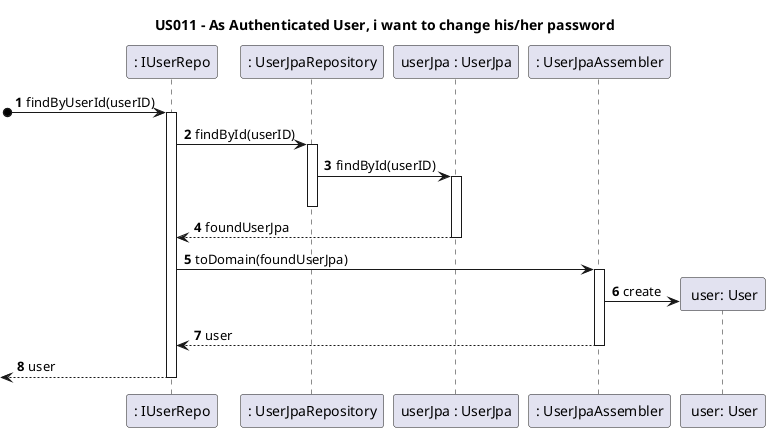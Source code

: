 @startuml
'https://plantuml.com/sequence-diagram

autoactivate on
autonumber

title US011 - "As Authenticated User, i want to change his/her password"


@startuml
'https://plantuml.com/sequence-diagram

autoactivate on
autonumber

title US011 - As Authenticated User, i want to change his/her password


participant ": IUserRepo" as Repository
participant ": UserJpaRepository" as jpaRepo
participant "userJpa : UserJpa" as Data
participant ": UserJpaAssembler" as assembler
participant " user: User" as user


[o->Repository: findByUserId(userID)

Repository -> jpaRepo : findById(userID)
jpaRepo ->Data : findById(userID)
deactivate jpaRepo
Data--> Repository: foundUserJpa
Repository->assembler: toDomain(foundUserJpa)
assembler -> user**: create
assembler --> Repository : user
[<--Repository: user

@enduml

@enduml